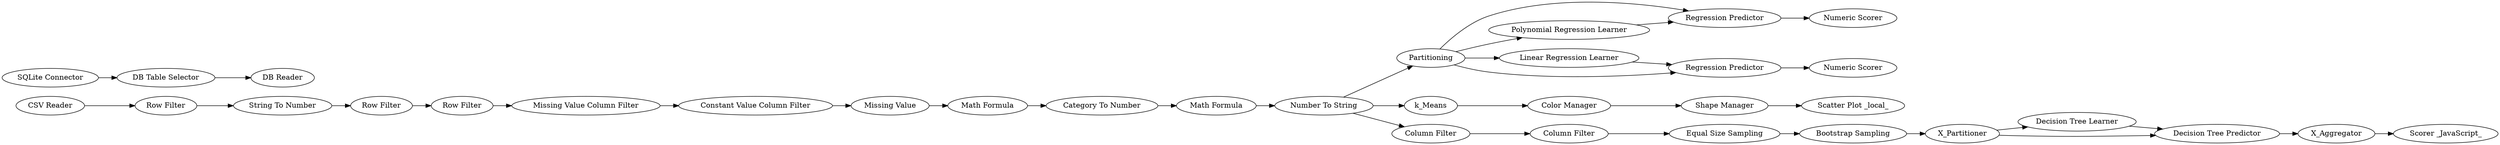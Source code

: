 digraph {
	42 -> 44
	72 -> 94
	41 -> 42
	79 -> 4
	93 -> 94
	56 -> 72
	78 -> 79
	39 -> 41
	142 -> 143
	56 -> 78
	72 -> 93
	30 -> 39
	140 -> 141
	48 -> 51
	45 -> 49
	137 -> 138
	56 -> 140
	51 -> 56
	25 -> 28
	44 -> 45
	138 -> 136
	5 -> 7
	143 -> 135
	7 -> 30
	72 -> 73
	136 -> 139
	72 -> 74
	28 -> 27
	141 -> 142
	135 -> 137
	135 -> 138
	74 -> 75
	49 -> 48
	94 -> 95
	73 -> 74
	4 -> 80
	27 [label="DB Reader"]
	7 [label="Row Filter"]
	79 [label="Color Manager"]
	136 [label=X_Aggregator]
	138 [label="Decision Tree Predictor"]
	74 [label="Regression Predictor"]
	78 [label=k_Means]
	80 [label="Scatter Plot _local_"]
	49 [label="Math Formula"]
	137 [label="Decision Tree Learner"]
	41 [label="Row Filter"]
	51 [label="Math Formula"]
	56 [label="Number To String"]
	25 [label="SQLite Connector"]
	75 [label="Numeric Scorer"]
	141 [label="Column Filter"]
	48 [label="Category To Number"]
	42 [label="Missing Value Column Filter"]
	28 [label="DB Table Selector"]
	142 [label="Equal Size Sampling"]
	143 [label="Bootstrap Sampling"]
	72 [label=Partitioning]
	4 [label="Shape Manager"]
	93 [label="Polynomial Regression Learner"]
	135 [label=X_Partitioner]
	5 [label="CSV Reader"]
	94 [label="Regression Predictor"]
	44 [label="Constant Value Column Filter"]
	139 [label="Scorer _JavaScript_"]
	140 [label="Column Filter"]
	95 [label="Numeric Scorer"]
	39 [label="Row Filter"]
	73 [label="Linear Regression Learner"]
	30 [label="String To Number"]
	45 [label="Missing Value"]
	rankdir=LR
}
